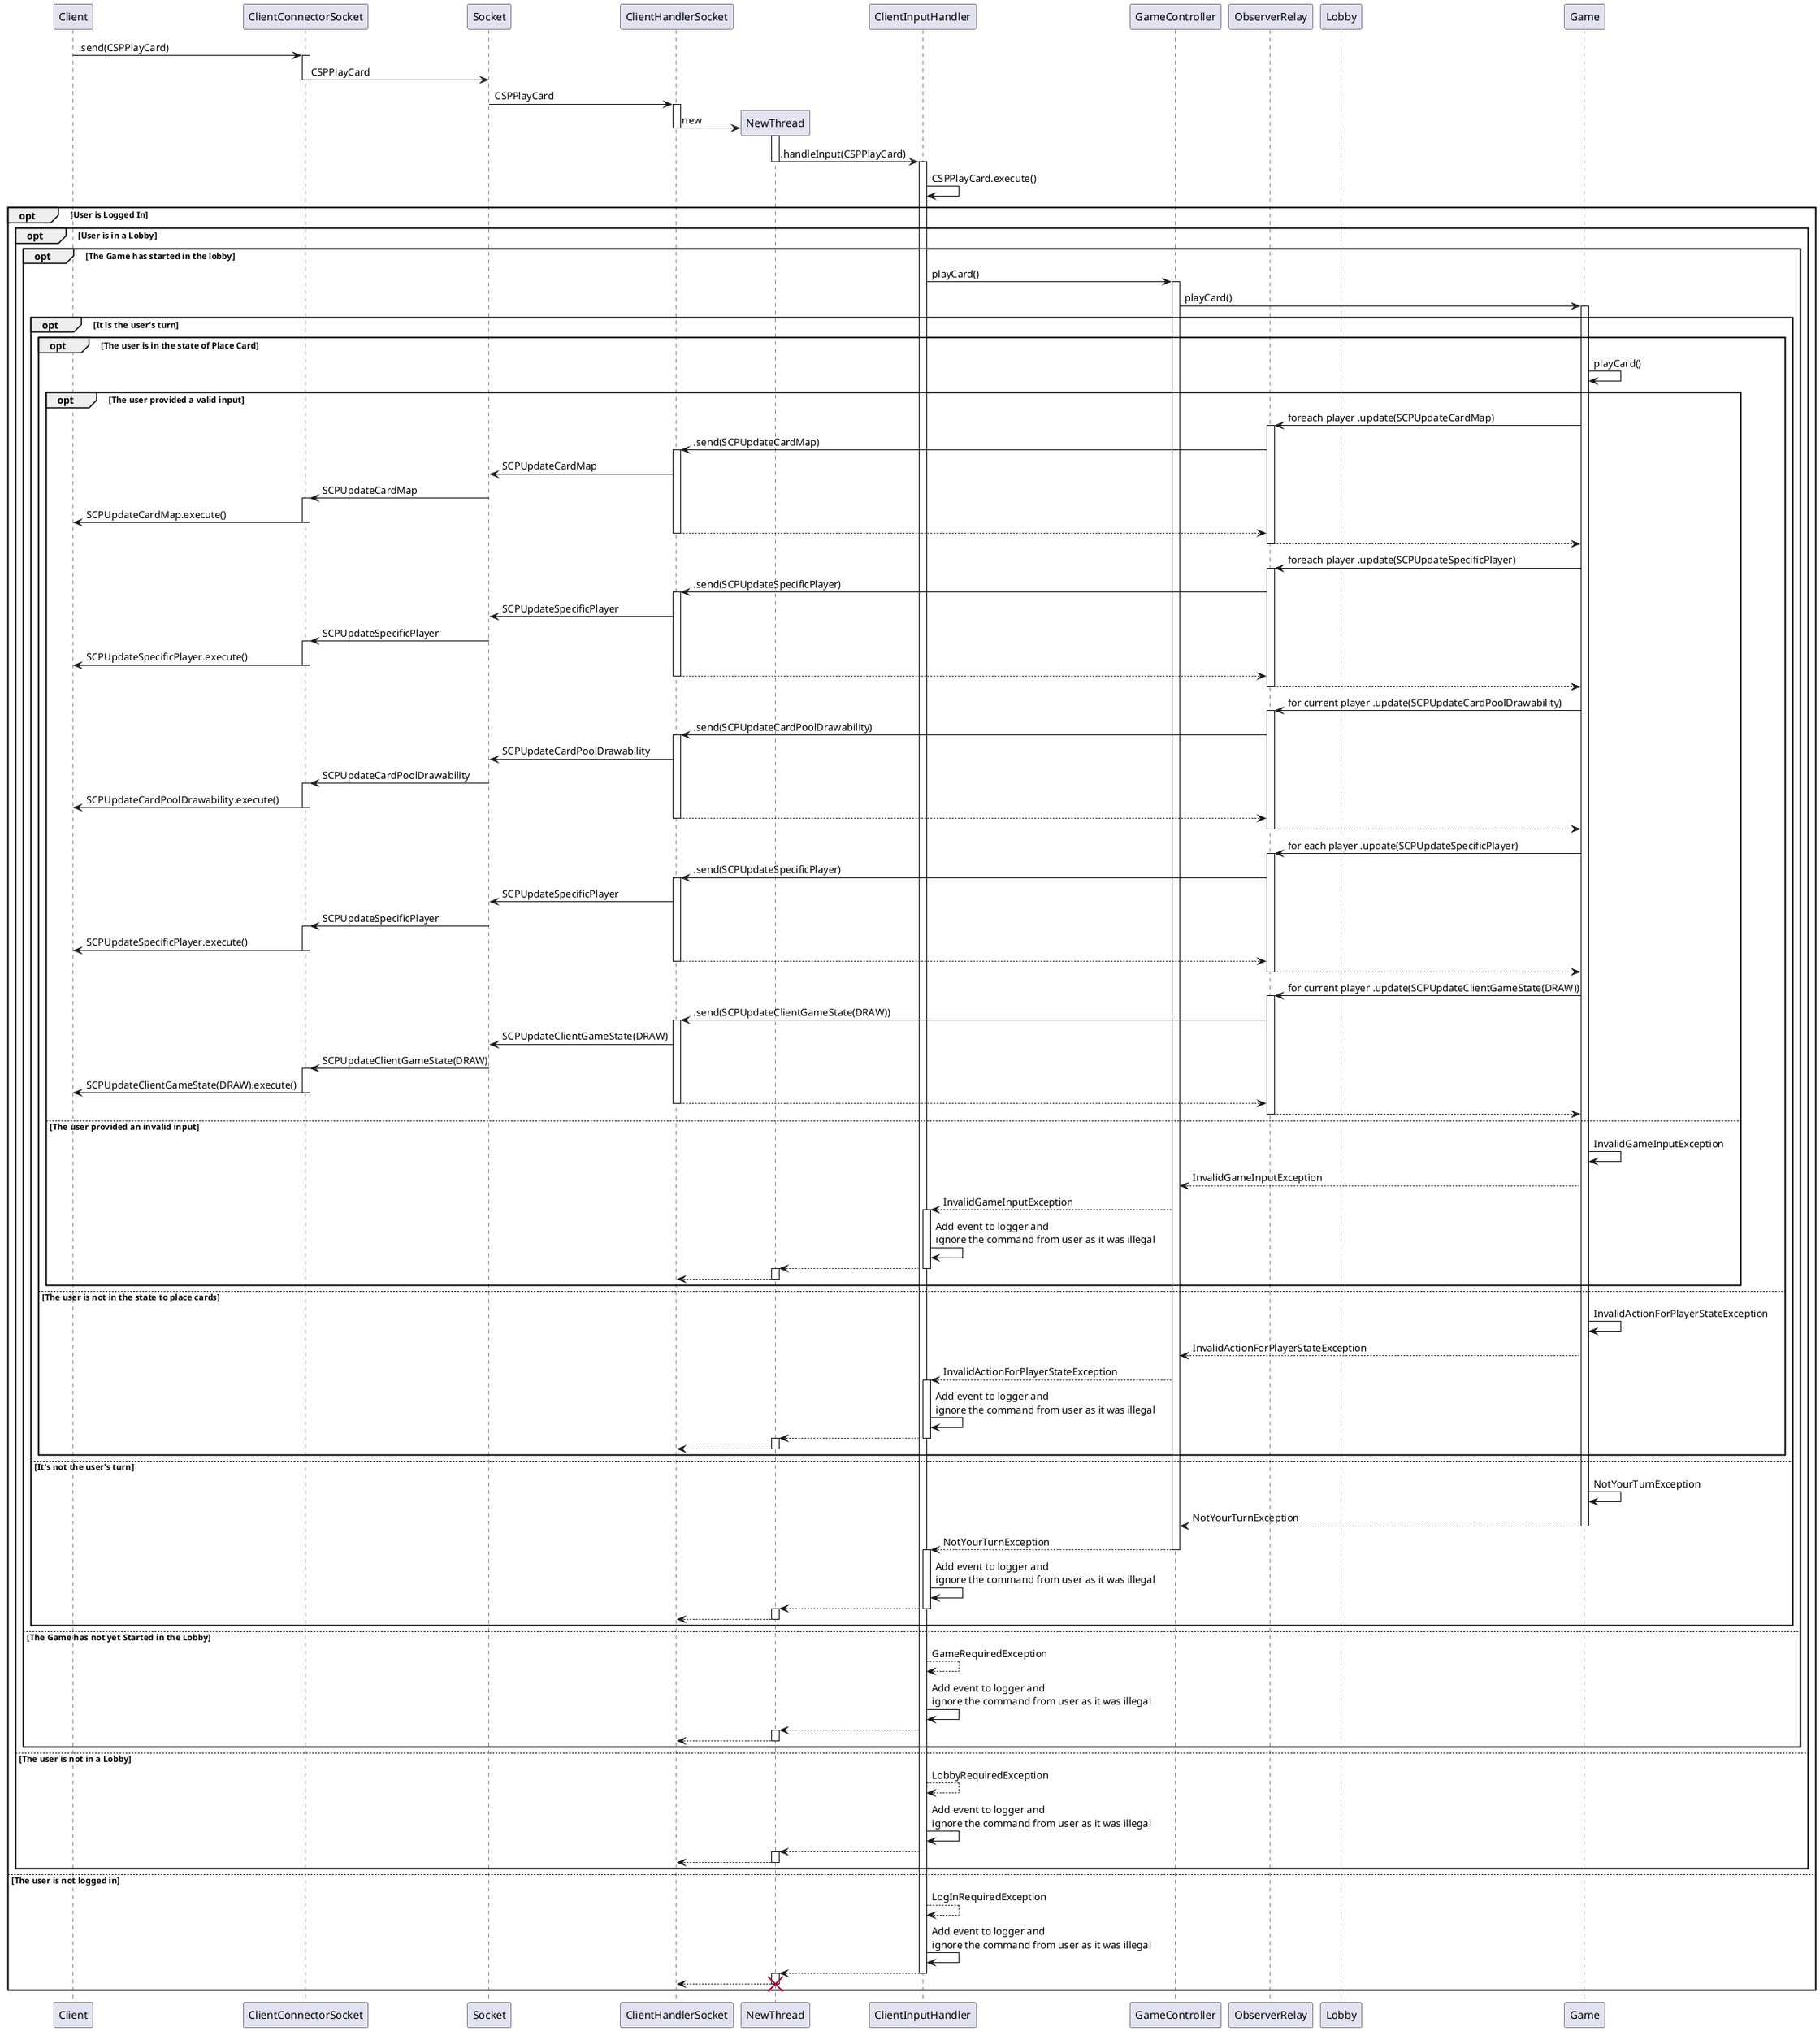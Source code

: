 @startuml

participant Client
participant ClientConnectorSocket
participant Socket
participant ClientHandlerSocket
participant NewThread
participant ClientInputHandler
participant GameController
participant ObserverRelay
participant Lobby
participant Game

Client -> ClientConnectorSocket : .send(CSPPlayCard)
activate ClientConnectorSocket
ClientConnectorSocket -> Socket : CSPPlayCard
deactivate ClientConnectorSocket
Socket -> ClientHandlerSocket : CSPPlayCard
activate ClientHandlerSocket
create NewThread
ClientHandlerSocket -> NewThread : new
activate NewThread
deactivate ClientHandlerSocket
NewThread -> ClientInputHandler : .handleInput(CSPPlayCard)
deactivate NewThread
activate ClientInputHandler
ClientInputHandler -> ClientInputHandler : CSPPlayCard.execute()

    opt User is Logged In

        opt User is in a Lobby

            opt The Game has started in the lobby
            ClientInputHandler -> GameController : playCard()
            activate GameController
            GameController -> Game : playCard()
            activate Game

                opt It is the user's turn

                    opt The user is in the state of Place Card
                    Game -> Game : playCard()

                        opt The user provided a valid input
                        Game -> ObserverRelay : foreach player .update(SCPUpdateCardMap)
                        activate ObserverRelay
                        ObserverRelay -> ClientHandlerSocket : .send(SCPUpdateCardMap)
                        activate ClientHandlerSocket
                        ClientHandlerSocket -> Socket : SCPUpdateCardMap
                        Socket -> ClientConnectorSocket : SCPUpdateCardMap
                        activate ClientConnectorSocket
                        ClientConnectorSocket -> Client : SCPUpdateCardMap.execute()
                        deactivate ClientConnectorSocket
                        ClientHandlerSocket --> ObserverRelay
                        deactivate ClientHandlerSocket
                        ObserverRelay --> Game
                        deactivate ObserverRelay

                        Game -> ObserverRelay : foreach player .update(SCPUpdateSpecificPlayer)
                        activate ObserverRelay
                        ObserverRelay -> ClientHandlerSocket : .send(SCPUpdateSpecificPlayer)
                        activate ClientHandlerSocket
                        ClientHandlerSocket -> Socket : SCPUpdateSpecificPlayer
                        Socket -> ClientConnectorSocket : SCPUpdateSpecificPlayer
                        activate ClientConnectorSocket
                        ClientConnectorSocket -> Client : SCPUpdateSpecificPlayer.execute()
                        deactivate ClientConnectorSocket
                        ClientHandlerSocket --> ObserverRelay
                        deactivate ClientHandlerSocket
                        ObserverRelay --> Game
                        deactivate ObserverRelay

                        Game -> ObserverRelay : for current player .update(SCPUpdateCardPoolDrawability)
                        activate ObserverRelay
                        ObserverRelay -> ClientHandlerSocket : .send(SCPUpdateCardPoolDrawability)
                        activate ClientHandlerSocket
                        ClientHandlerSocket -> Socket : SCPUpdateCardPoolDrawability
                        Socket -> ClientConnectorSocket : SCPUpdateCardPoolDrawability
                        activate ClientConnectorSocket
                        ClientConnectorSocket -> Client : SCPUpdateCardPoolDrawability.execute()
                        deactivate ClientConnectorSocket
                        ClientHandlerSocket --> ObserverRelay
                        deactivate ClientHandlerSocket
                        ObserverRelay --> Game
                        deactivate ObserverRelay

                        Game -> ObserverRelay : for each player .update(SCPUpdateSpecificPlayer)
                        activate ObserverRelay
                        ObserverRelay -> ClientHandlerSocket : .send(SCPUpdateSpecificPlayer)
                        activate ClientHandlerSocket
                        ClientHandlerSocket -> Socket : SCPUpdateSpecificPlayer
                        Socket -> ClientConnectorSocket : SCPUpdateSpecificPlayer
                        activate ClientConnectorSocket
                        ClientConnectorSocket -> Client : SCPUpdateSpecificPlayer.execute()
                        deactivate ClientConnectorSocket
                        ClientHandlerSocket --> ObserverRelay
                        deactivate ClientHandlerSocket
                        ObserverRelay --> Game
                        deactivate ObserverRelay

                        Game -> ObserverRelay : for current player .update(SCPUpdateClientGameState(DRAW))
                        activate ObserverRelay
                        ObserverRelay -> ClientHandlerSocket : .send(SCPUpdateClientGameState(DRAW))
                        activate ClientHandlerSocket
                        ClientHandlerSocket -> Socket : SCPUpdateClientGameState(DRAW)
                        Socket -> ClientConnectorSocket : SCPUpdateClientGameState(DRAW)
                        activate ClientConnectorSocket
                        ClientConnectorSocket -> Client : SCPUpdateClientGameState(DRAW).execute()
                        deactivate ClientConnectorSocket
                        ClientHandlerSocket --> ObserverRelay
                        deactivate ClientHandlerSocket
                        ObserverRelay --> Game
                        deactivate ObserverRelay

                        else The user provided an invalid input
                        Game -> Game : InvalidGameInputException
                        Game --> GameController : InvalidGameInputException
                        GameController --> ClientInputHandler : InvalidGameInputException
                        activate ClientInputHandler
                        ClientInputHandler -> ClientInputHandler : Add event to logger and\nignore the command from user as it was illegal
                        ClientInputHandler --> NewThread
                        deactivate ClientInputHandler
                        activate NewThread
                        NewThread --> ClientHandlerSocket
                        deactivate NewThread
                        end

                    else The user is not in the state to place cards
                    Game -> Game : InvalidActionForPlayerStateException
                    Game --> GameController : InvalidActionForPlayerStateException
                    GameController --> ClientInputHandler : InvalidActionForPlayerStateException
                    activate ClientInputHandler
                    ClientInputHandler -> ClientInputHandler : Add event to logger and\nignore the command from user as it was illegal
                    ClientInputHandler --> NewThread
                    deactivate ClientInputHandler
                    activate NewThread
                    NewThread --> ClientHandlerSocket
                    deactivate NewThread
                    end

                else It's not the user's turn
                Game -> Game : NotYourTurnException
                Game --> GameController : NotYourTurnException
                deactivate Game
                GameController --> ClientInputHandler : NotYourTurnException
                deactivate GameController
                activate ClientInputHandler
                ClientInputHandler -> ClientInputHandler : Add event to logger and\nignore the command from user as it was illegal
                ClientInputHandler --> NewThread
                deactivate ClientInputHandler
                activate NewThread
                NewThread --> ClientHandlerSocket
                deactivate NewThread
                end

            else The Game has not yet Started in the Lobby
            ClientInputHandler --> ClientInputHandler : GameRequiredException
            ClientInputHandler -> ClientInputHandler : Add event to logger and\nignore the command from user as it was illegal
            ClientInputHandler --> NewThread
            activate NewThread
            NewThread --> ClientHandlerSocket
            deactivate NewThread
            end

        else The user is not in a Lobby
        ClientInputHandler --> ClientInputHandler : LobbyRequiredException
        ClientInputHandler -> ClientInputHandler : Add event to logger and\nignore the command from user as it was illegal
        ClientInputHandler --> NewThread
        activate NewThread
        NewThread --> ClientHandlerSocket
        deactivate NewThread
        end

    else The user is not logged in
    ClientInputHandler --> ClientInputHandler : LogInRequiredException
    ClientInputHandler -> ClientInputHandler : Add event to logger and\nignore the command from user as it was illegal
    ClientInputHandler --> NewThread
    deactivate ClientInputHandler
    activate NewThread
    NewThread --> ClientHandlerSocket
    destroy NewThread
    end

@enduml
